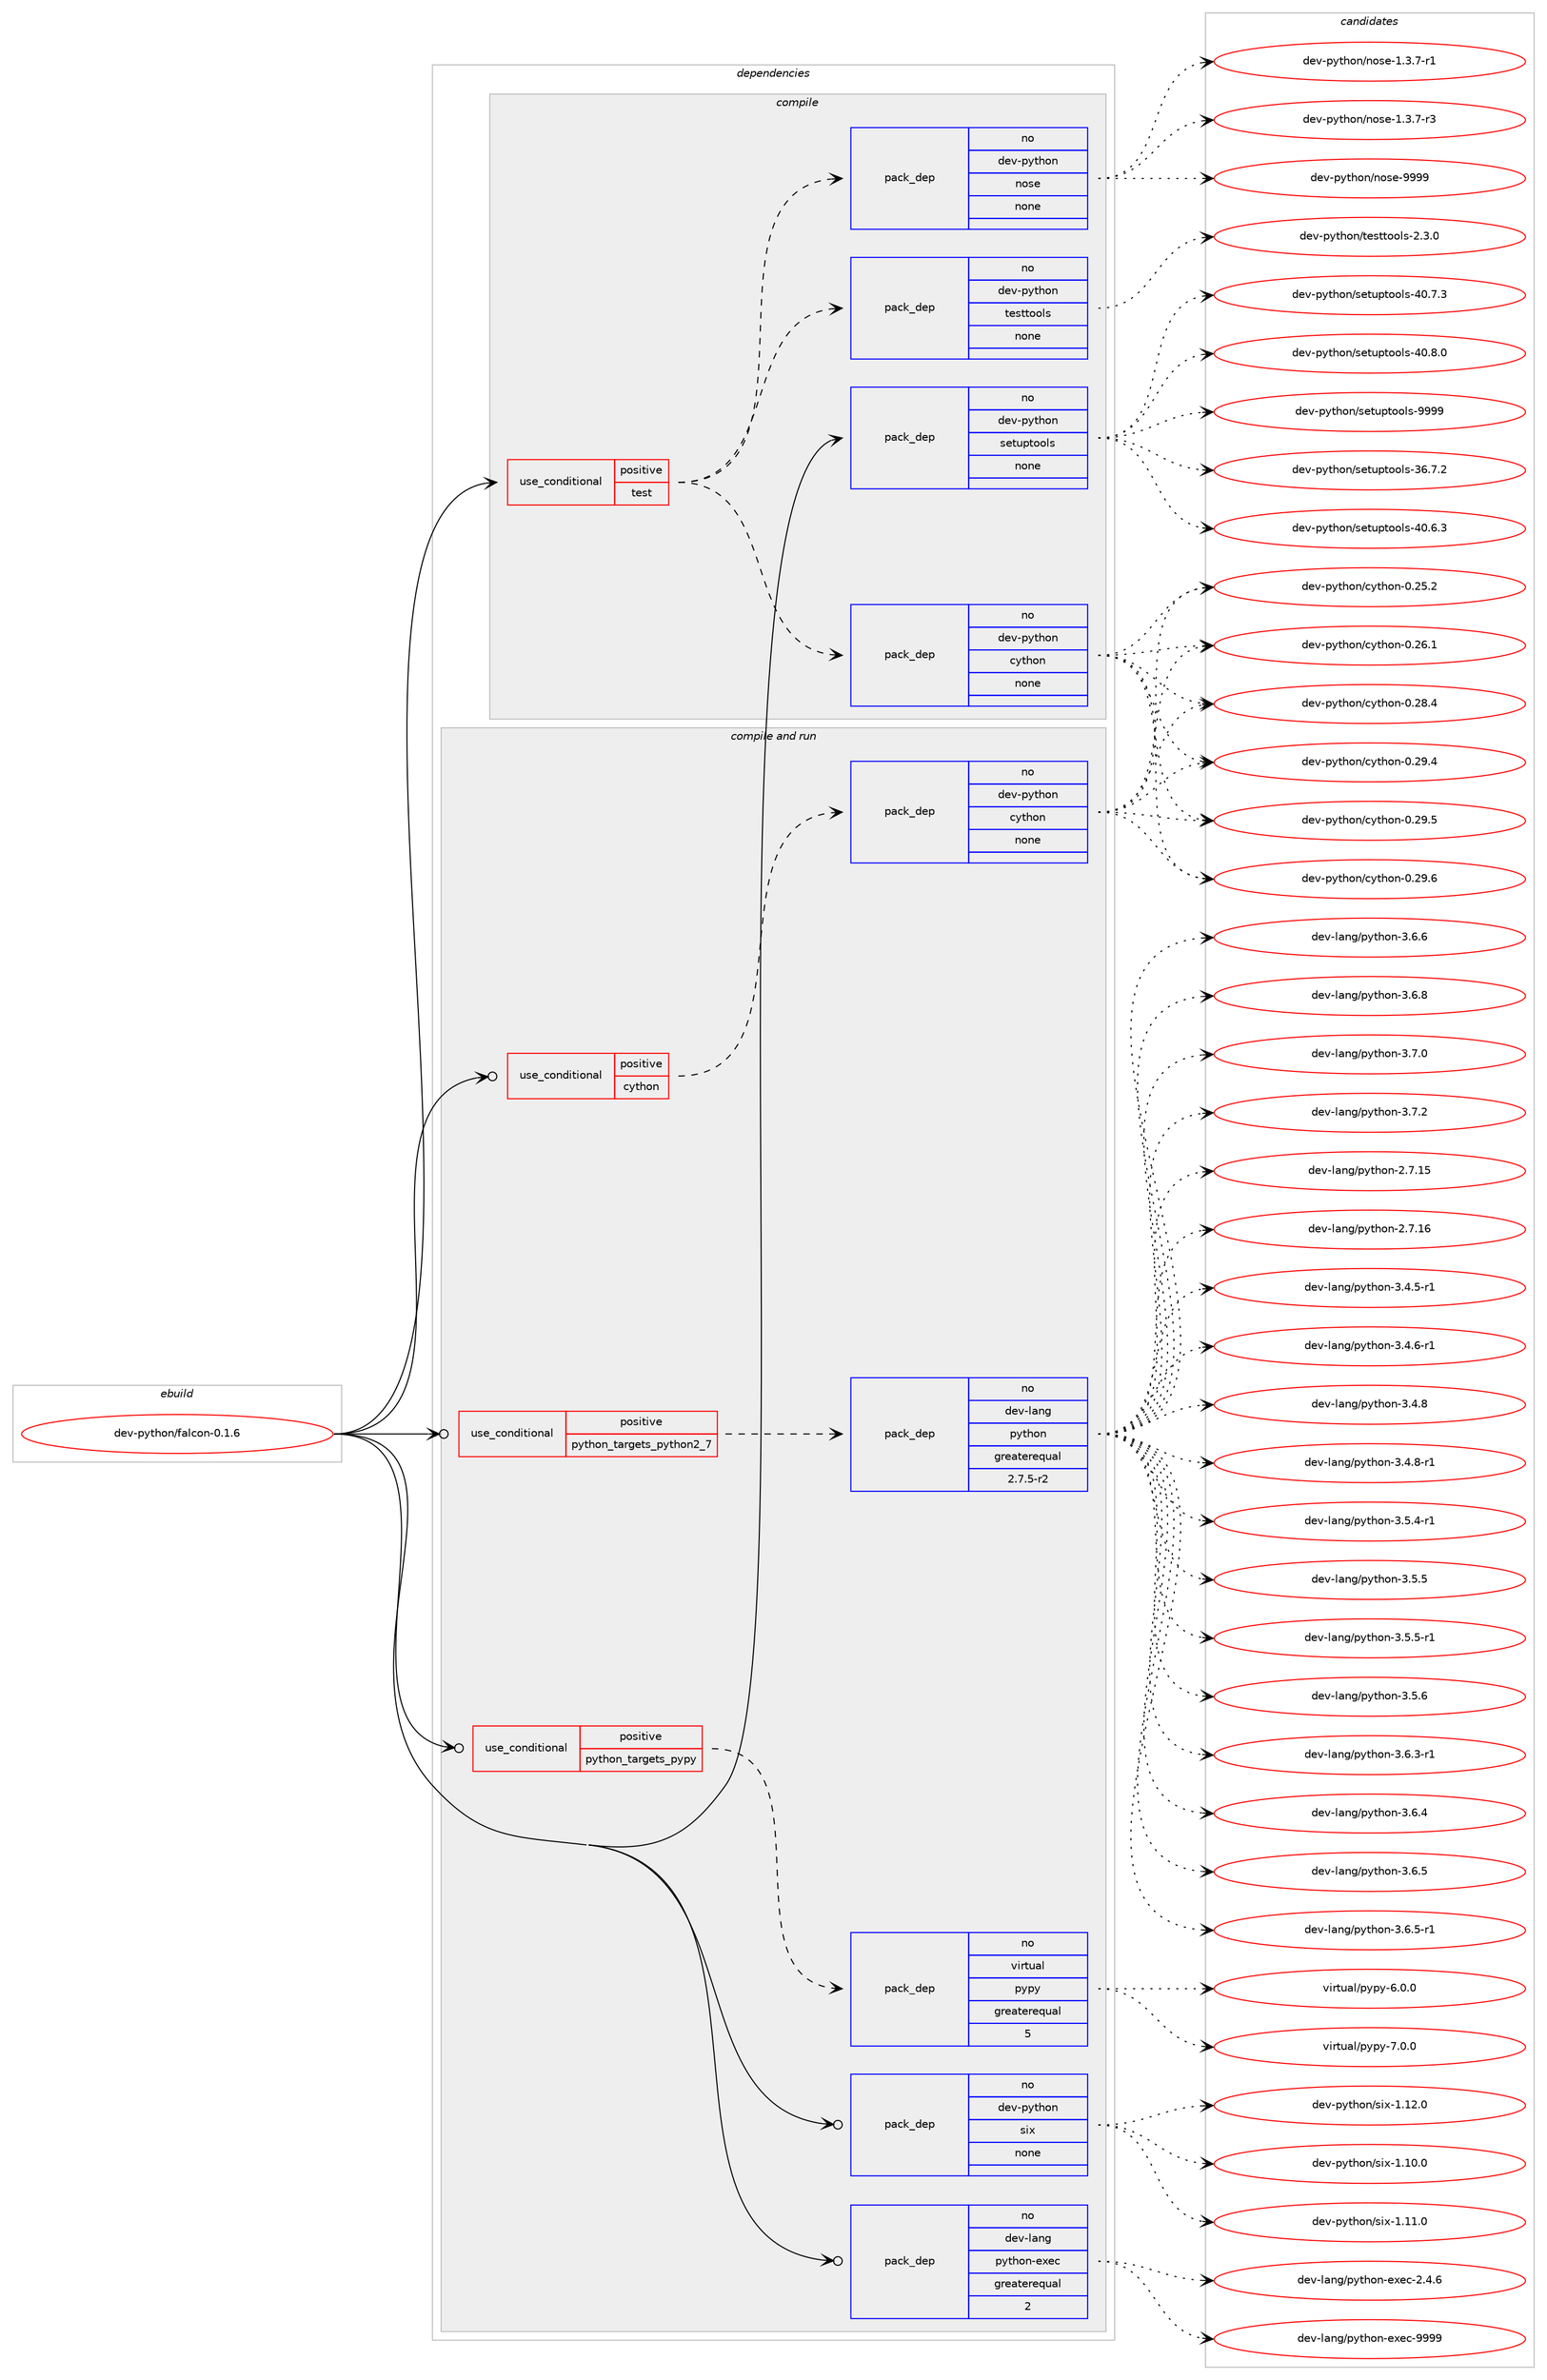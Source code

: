 digraph prolog {

# *************
# Graph options
# *************

newrank=true;
concentrate=true;
compound=true;
graph [rankdir=LR,fontname=Helvetica,fontsize=10,ranksep=1.5];#, ranksep=2.5, nodesep=0.2];
edge  [arrowhead=vee];
node  [fontname=Helvetica,fontsize=10];

# **********
# The ebuild
# **********

subgraph cluster_leftcol {
color=gray;
rank=same;
label=<<i>ebuild</i>>;
id [label="dev-python/falcon-0.1.6", color=red, width=4, href="../dev-python/falcon-0.1.6.svg"];
}

# ****************
# The dependencies
# ****************

subgraph cluster_midcol {
color=gray;
label=<<i>dependencies</i>>;
subgraph cluster_compile {
fillcolor="#eeeeee";
style=filled;
label=<<i>compile</i>>;
subgraph cond374051 {
dependency1408435 [label=<<TABLE BORDER="0" CELLBORDER="1" CELLSPACING="0" CELLPADDING="4"><TR><TD ROWSPAN="3" CELLPADDING="10">use_conditional</TD></TR><TR><TD>positive</TD></TR><TR><TD>test</TD></TR></TABLE>>, shape=none, color=red];
subgraph pack1011125 {
dependency1408436 [label=<<TABLE BORDER="0" CELLBORDER="1" CELLSPACING="0" CELLPADDING="4" WIDTH="220"><TR><TD ROWSPAN="6" CELLPADDING="30">pack_dep</TD></TR><TR><TD WIDTH="110">no</TD></TR><TR><TD>dev-python</TD></TR><TR><TD>cython</TD></TR><TR><TD>none</TD></TR><TR><TD></TD></TR></TABLE>>, shape=none, color=blue];
}
dependency1408435:e -> dependency1408436:w [weight=20,style="dashed",arrowhead="vee"];
subgraph pack1011126 {
dependency1408437 [label=<<TABLE BORDER="0" CELLBORDER="1" CELLSPACING="0" CELLPADDING="4" WIDTH="220"><TR><TD ROWSPAN="6" CELLPADDING="30">pack_dep</TD></TR><TR><TD WIDTH="110">no</TD></TR><TR><TD>dev-python</TD></TR><TR><TD>nose</TD></TR><TR><TD>none</TD></TR><TR><TD></TD></TR></TABLE>>, shape=none, color=blue];
}
dependency1408435:e -> dependency1408437:w [weight=20,style="dashed",arrowhead="vee"];
subgraph pack1011127 {
dependency1408438 [label=<<TABLE BORDER="0" CELLBORDER="1" CELLSPACING="0" CELLPADDING="4" WIDTH="220"><TR><TD ROWSPAN="6" CELLPADDING="30">pack_dep</TD></TR><TR><TD WIDTH="110">no</TD></TR><TR><TD>dev-python</TD></TR><TR><TD>testtools</TD></TR><TR><TD>none</TD></TR><TR><TD></TD></TR></TABLE>>, shape=none, color=blue];
}
dependency1408435:e -> dependency1408438:w [weight=20,style="dashed",arrowhead="vee"];
}
id:e -> dependency1408435:w [weight=20,style="solid",arrowhead="vee"];
subgraph pack1011128 {
dependency1408439 [label=<<TABLE BORDER="0" CELLBORDER="1" CELLSPACING="0" CELLPADDING="4" WIDTH="220"><TR><TD ROWSPAN="6" CELLPADDING="30">pack_dep</TD></TR><TR><TD WIDTH="110">no</TD></TR><TR><TD>dev-python</TD></TR><TR><TD>setuptools</TD></TR><TR><TD>none</TD></TR><TR><TD></TD></TR></TABLE>>, shape=none, color=blue];
}
id:e -> dependency1408439:w [weight=20,style="solid",arrowhead="vee"];
}
subgraph cluster_compileandrun {
fillcolor="#eeeeee";
style=filled;
label=<<i>compile and run</i>>;
subgraph cond374052 {
dependency1408440 [label=<<TABLE BORDER="0" CELLBORDER="1" CELLSPACING="0" CELLPADDING="4"><TR><TD ROWSPAN="3" CELLPADDING="10">use_conditional</TD></TR><TR><TD>positive</TD></TR><TR><TD>cython</TD></TR></TABLE>>, shape=none, color=red];
subgraph pack1011129 {
dependency1408441 [label=<<TABLE BORDER="0" CELLBORDER="1" CELLSPACING="0" CELLPADDING="4" WIDTH="220"><TR><TD ROWSPAN="6" CELLPADDING="30">pack_dep</TD></TR><TR><TD WIDTH="110">no</TD></TR><TR><TD>dev-python</TD></TR><TR><TD>cython</TD></TR><TR><TD>none</TD></TR><TR><TD></TD></TR></TABLE>>, shape=none, color=blue];
}
dependency1408440:e -> dependency1408441:w [weight=20,style="dashed",arrowhead="vee"];
}
id:e -> dependency1408440:w [weight=20,style="solid",arrowhead="odotvee"];
subgraph cond374053 {
dependency1408442 [label=<<TABLE BORDER="0" CELLBORDER="1" CELLSPACING="0" CELLPADDING="4"><TR><TD ROWSPAN="3" CELLPADDING="10">use_conditional</TD></TR><TR><TD>positive</TD></TR><TR><TD>python_targets_pypy</TD></TR></TABLE>>, shape=none, color=red];
subgraph pack1011130 {
dependency1408443 [label=<<TABLE BORDER="0" CELLBORDER="1" CELLSPACING="0" CELLPADDING="4" WIDTH="220"><TR><TD ROWSPAN="6" CELLPADDING="30">pack_dep</TD></TR><TR><TD WIDTH="110">no</TD></TR><TR><TD>virtual</TD></TR><TR><TD>pypy</TD></TR><TR><TD>greaterequal</TD></TR><TR><TD>5</TD></TR></TABLE>>, shape=none, color=blue];
}
dependency1408442:e -> dependency1408443:w [weight=20,style="dashed",arrowhead="vee"];
}
id:e -> dependency1408442:w [weight=20,style="solid",arrowhead="odotvee"];
subgraph cond374054 {
dependency1408444 [label=<<TABLE BORDER="0" CELLBORDER="1" CELLSPACING="0" CELLPADDING="4"><TR><TD ROWSPAN="3" CELLPADDING="10">use_conditional</TD></TR><TR><TD>positive</TD></TR><TR><TD>python_targets_python2_7</TD></TR></TABLE>>, shape=none, color=red];
subgraph pack1011131 {
dependency1408445 [label=<<TABLE BORDER="0" CELLBORDER="1" CELLSPACING="0" CELLPADDING="4" WIDTH="220"><TR><TD ROWSPAN="6" CELLPADDING="30">pack_dep</TD></TR><TR><TD WIDTH="110">no</TD></TR><TR><TD>dev-lang</TD></TR><TR><TD>python</TD></TR><TR><TD>greaterequal</TD></TR><TR><TD>2.7.5-r2</TD></TR></TABLE>>, shape=none, color=blue];
}
dependency1408444:e -> dependency1408445:w [weight=20,style="dashed",arrowhead="vee"];
}
id:e -> dependency1408444:w [weight=20,style="solid",arrowhead="odotvee"];
subgraph pack1011132 {
dependency1408446 [label=<<TABLE BORDER="0" CELLBORDER="1" CELLSPACING="0" CELLPADDING="4" WIDTH="220"><TR><TD ROWSPAN="6" CELLPADDING="30">pack_dep</TD></TR><TR><TD WIDTH="110">no</TD></TR><TR><TD>dev-lang</TD></TR><TR><TD>python-exec</TD></TR><TR><TD>greaterequal</TD></TR><TR><TD>2</TD></TR></TABLE>>, shape=none, color=blue];
}
id:e -> dependency1408446:w [weight=20,style="solid",arrowhead="odotvee"];
subgraph pack1011133 {
dependency1408447 [label=<<TABLE BORDER="0" CELLBORDER="1" CELLSPACING="0" CELLPADDING="4" WIDTH="220"><TR><TD ROWSPAN="6" CELLPADDING="30">pack_dep</TD></TR><TR><TD WIDTH="110">no</TD></TR><TR><TD>dev-python</TD></TR><TR><TD>six</TD></TR><TR><TD>none</TD></TR><TR><TD></TD></TR></TABLE>>, shape=none, color=blue];
}
id:e -> dependency1408447:w [weight=20,style="solid",arrowhead="odotvee"];
}
subgraph cluster_run {
fillcolor="#eeeeee";
style=filled;
label=<<i>run</i>>;
}
}

# **************
# The candidates
# **************

subgraph cluster_choices {
rank=same;
color=gray;
label=<<i>candidates</i>>;

subgraph choice1011125 {
color=black;
nodesep=1;
choice10010111845112121116104111110479912111610411111045484650534650 [label="dev-python/cython-0.25.2", color=red, width=4,href="../dev-python/cython-0.25.2.svg"];
choice10010111845112121116104111110479912111610411111045484650544649 [label="dev-python/cython-0.26.1", color=red, width=4,href="../dev-python/cython-0.26.1.svg"];
choice10010111845112121116104111110479912111610411111045484650564652 [label="dev-python/cython-0.28.4", color=red, width=4,href="../dev-python/cython-0.28.4.svg"];
choice10010111845112121116104111110479912111610411111045484650574652 [label="dev-python/cython-0.29.4", color=red, width=4,href="../dev-python/cython-0.29.4.svg"];
choice10010111845112121116104111110479912111610411111045484650574653 [label="dev-python/cython-0.29.5", color=red, width=4,href="../dev-python/cython-0.29.5.svg"];
choice10010111845112121116104111110479912111610411111045484650574654 [label="dev-python/cython-0.29.6", color=red, width=4,href="../dev-python/cython-0.29.6.svg"];
dependency1408436:e -> choice10010111845112121116104111110479912111610411111045484650534650:w [style=dotted,weight="100"];
dependency1408436:e -> choice10010111845112121116104111110479912111610411111045484650544649:w [style=dotted,weight="100"];
dependency1408436:e -> choice10010111845112121116104111110479912111610411111045484650564652:w [style=dotted,weight="100"];
dependency1408436:e -> choice10010111845112121116104111110479912111610411111045484650574652:w [style=dotted,weight="100"];
dependency1408436:e -> choice10010111845112121116104111110479912111610411111045484650574653:w [style=dotted,weight="100"];
dependency1408436:e -> choice10010111845112121116104111110479912111610411111045484650574654:w [style=dotted,weight="100"];
}
subgraph choice1011126 {
color=black;
nodesep=1;
choice10010111845112121116104111110471101111151014549465146554511449 [label="dev-python/nose-1.3.7-r1", color=red, width=4,href="../dev-python/nose-1.3.7-r1.svg"];
choice10010111845112121116104111110471101111151014549465146554511451 [label="dev-python/nose-1.3.7-r3", color=red, width=4,href="../dev-python/nose-1.3.7-r3.svg"];
choice10010111845112121116104111110471101111151014557575757 [label="dev-python/nose-9999", color=red, width=4,href="../dev-python/nose-9999.svg"];
dependency1408437:e -> choice10010111845112121116104111110471101111151014549465146554511449:w [style=dotted,weight="100"];
dependency1408437:e -> choice10010111845112121116104111110471101111151014549465146554511451:w [style=dotted,weight="100"];
dependency1408437:e -> choice10010111845112121116104111110471101111151014557575757:w [style=dotted,weight="100"];
}
subgraph choice1011127 {
color=black;
nodesep=1;
choice1001011184511212111610411111047116101115116116111111108115455046514648 [label="dev-python/testtools-2.3.0", color=red, width=4,href="../dev-python/testtools-2.3.0.svg"];
dependency1408438:e -> choice1001011184511212111610411111047116101115116116111111108115455046514648:w [style=dotted,weight="100"];
}
subgraph choice1011128 {
color=black;
nodesep=1;
choice100101118451121211161041111104711510111611711211611111110811545515446554650 [label="dev-python/setuptools-36.7.2", color=red, width=4,href="../dev-python/setuptools-36.7.2.svg"];
choice100101118451121211161041111104711510111611711211611111110811545524846544651 [label="dev-python/setuptools-40.6.3", color=red, width=4,href="../dev-python/setuptools-40.6.3.svg"];
choice100101118451121211161041111104711510111611711211611111110811545524846554651 [label="dev-python/setuptools-40.7.3", color=red, width=4,href="../dev-python/setuptools-40.7.3.svg"];
choice100101118451121211161041111104711510111611711211611111110811545524846564648 [label="dev-python/setuptools-40.8.0", color=red, width=4,href="../dev-python/setuptools-40.8.0.svg"];
choice10010111845112121116104111110471151011161171121161111111081154557575757 [label="dev-python/setuptools-9999", color=red, width=4,href="../dev-python/setuptools-9999.svg"];
dependency1408439:e -> choice100101118451121211161041111104711510111611711211611111110811545515446554650:w [style=dotted,weight="100"];
dependency1408439:e -> choice100101118451121211161041111104711510111611711211611111110811545524846544651:w [style=dotted,weight="100"];
dependency1408439:e -> choice100101118451121211161041111104711510111611711211611111110811545524846554651:w [style=dotted,weight="100"];
dependency1408439:e -> choice100101118451121211161041111104711510111611711211611111110811545524846564648:w [style=dotted,weight="100"];
dependency1408439:e -> choice10010111845112121116104111110471151011161171121161111111081154557575757:w [style=dotted,weight="100"];
}
subgraph choice1011129 {
color=black;
nodesep=1;
choice10010111845112121116104111110479912111610411111045484650534650 [label="dev-python/cython-0.25.2", color=red, width=4,href="../dev-python/cython-0.25.2.svg"];
choice10010111845112121116104111110479912111610411111045484650544649 [label="dev-python/cython-0.26.1", color=red, width=4,href="../dev-python/cython-0.26.1.svg"];
choice10010111845112121116104111110479912111610411111045484650564652 [label="dev-python/cython-0.28.4", color=red, width=4,href="../dev-python/cython-0.28.4.svg"];
choice10010111845112121116104111110479912111610411111045484650574652 [label="dev-python/cython-0.29.4", color=red, width=4,href="../dev-python/cython-0.29.4.svg"];
choice10010111845112121116104111110479912111610411111045484650574653 [label="dev-python/cython-0.29.5", color=red, width=4,href="../dev-python/cython-0.29.5.svg"];
choice10010111845112121116104111110479912111610411111045484650574654 [label="dev-python/cython-0.29.6", color=red, width=4,href="../dev-python/cython-0.29.6.svg"];
dependency1408441:e -> choice10010111845112121116104111110479912111610411111045484650534650:w [style=dotted,weight="100"];
dependency1408441:e -> choice10010111845112121116104111110479912111610411111045484650544649:w [style=dotted,weight="100"];
dependency1408441:e -> choice10010111845112121116104111110479912111610411111045484650564652:w [style=dotted,weight="100"];
dependency1408441:e -> choice10010111845112121116104111110479912111610411111045484650574652:w [style=dotted,weight="100"];
dependency1408441:e -> choice10010111845112121116104111110479912111610411111045484650574653:w [style=dotted,weight="100"];
dependency1408441:e -> choice10010111845112121116104111110479912111610411111045484650574654:w [style=dotted,weight="100"];
}
subgraph choice1011130 {
color=black;
nodesep=1;
choice1181051141161179710847112121112121455446484648 [label="virtual/pypy-6.0.0", color=red, width=4,href="../virtual/pypy-6.0.0.svg"];
choice1181051141161179710847112121112121455546484648 [label="virtual/pypy-7.0.0", color=red, width=4,href="../virtual/pypy-7.0.0.svg"];
dependency1408443:e -> choice1181051141161179710847112121112121455446484648:w [style=dotted,weight="100"];
dependency1408443:e -> choice1181051141161179710847112121112121455546484648:w [style=dotted,weight="100"];
}
subgraph choice1011131 {
color=black;
nodesep=1;
choice10010111845108971101034711212111610411111045504655464953 [label="dev-lang/python-2.7.15", color=red, width=4,href="../dev-lang/python-2.7.15.svg"];
choice10010111845108971101034711212111610411111045504655464954 [label="dev-lang/python-2.7.16", color=red, width=4,href="../dev-lang/python-2.7.16.svg"];
choice1001011184510897110103471121211161041111104551465246534511449 [label="dev-lang/python-3.4.5-r1", color=red, width=4,href="../dev-lang/python-3.4.5-r1.svg"];
choice1001011184510897110103471121211161041111104551465246544511449 [label="dev-lang/python-3.4.6-r1", color=red, width=4,href="../dev-lang/python-3.4.6-r1.svg"];
choice100101118451089711010347112121116104111110455146524656 [label="dev-lang/python-3.4.8", color=red, width=4,href="../dev-lang/python-3.4.8.svg"];
choice1001011184510897110103471121211161041111104551465246564511449 [label="dev-lang/python-3.4.8-r1", color=red, width=4,href="../dev-lang/python-3.4.8-r1.svg"];
choice1001011184510897110103471121211161041111104551465346524511449 [label="dev-lang/python-3.5.4-r1", color=red, width=4,href="../dev-lang/python-3.5.4-r1.svg"];
choice100101118451089711010347112121116104111110455146534653 [label="dev-lang/python-3.5.5", color=red, width=4,href="../dev-lang/python-3.5.5.svg"];
choice1001011184510897110103471121211161041111104551465346534511449 [label="dev-lang/python-3.5.5-r1", color=red, width=4,href="../dev-lang/python-3.5.5-r1.svg"];
choice100101118451089711010347112121116104111110455146534654 [label="dev-lang/python-3.5.6", color=red, width=4,href="../dev-lang/python-3.5.6.svg"];
choice1001011184510897110103471121211161041111104551465446514511449 [label="dev-lang/python-3.6.3-r1", color=red, width=4,href="../dev-lang/python-3.6.3-r1.svg"];
choice100101118451089711010347112121116104111110455146544652 [label="dev-lang/python-3.6.4", color=red, width=4,href="../dev-lang/python-3.6.4.svg"];
choice100101118451089711010347112121116104111110455146544653 [label="dev-lang/python-3.6.5", color=red, width=4,href="../dev-lang/python-3.6.5.svg"];
choice1001011184510897110103471121211161041111104551465446534511449 [label="dev-lang/python-3.6.5-r1", color=red, width=4,href="../dev-lang/python-3.6.5-r1.svg"];
choice100101118451089711010347112121116104111110455146544654 [label="dev-lang/python-3.6.6", color=red, width=4,href="../dev-lang/python-3.6.6.svg"];
choice100101118451089711010347112121116104111110455146544656 [label="dev-lang/python-3.6.8", color=red, width=4,href="../dev-lang/python-3.6.8.svg"];
choice100101118451089711010347112121116104111110455146554648 [label="dev-lang/python-3.7.0", color=red, width=4,href="../dev-lang/python-3.7.0.svg"];
choice100101118451089711010347112121116104111110455146554650 [label="dev-lang/python-3.7.2", color=red, width=4,href="../dev-lang/python-3.7.2.svg"];
dependency1408445:e -> choice10010111845108971101034711212111610411111045504655464953:w [style=dotted,weight="100"];
dependency1408445:e -> choice10010111845108971101034711212111610411111045504655464954:w [style=dotted,weight="100"];
dependency1408445:e -> choice1001011184510897110103471121211161041111104551465246534511449:w [style=dotted,weight="100"];
dependency1408445:e -> choice1001011184510897110103471121211161041111104551465246544511449:w [style=dotted,weight="100"];
dependency1408445:e -> choice100101118451089711010347112121116104111110455146524656:w [style=dotted,weight="100"];
dependency1408445:e -> choice1001011184510897110103471121211161041111104551465246564511449:w [style=dotted,weight="100"];
dependency1408445:e -> choice1001011184510897110103471121211161041111104551465346524511449:w [style=dotted,weight="100"];
dependency1408445:e -> choice100101118451089711010347112121116104111110455146534653:w [style=dotted,weight="100"];
dependency1408445:e -> choice1001011184510897110103471121211161041111104551465346534511449:w [style=dotted,weight="100"];
dependency1408445:e -> choice100101118451089711010347112121116104111110455146534654:w [style=dotted,weight="100"];
dependency1408445:e -> choice1001011184510897110103471121211161041111104551465446514511449:w [style=dotted,weight="100"];
dependency1408445:e -> choice100101118451089711010347112121116104111110455146544652:w [style=dotted,weight="100"];
dependency1408445:e -> choice100101118451089711010347112121116104111110455146544653:w [style=dotted,weight="100"];
dependency1408445:e -> choice1001011184510897110103471121211161041111104551465446534511449:w [style=dotted,weight="100"];
dependency1408445:e -> choice100101118451089711010347112121116104111110455146544654:w [style=dotted,weight="100"];
dependency1408445:e -> choice100101118451089711010347112121116104111110455146544656:w [style=dotted,weight="100"];
dependency1408445:e -> choice100101118451089711010347112121116104111110455146554648:w [style=dotted,weight="100"];
dependency1408445:e -> choice100101118451089711010347112121116104111110455146554650:w [style=dotted,weight="100"];
}
subgraph choice1011132 {
color=black;
nodesep=1;
choice1001011184510897110103471121211161041111104510112010199455046524654 [label="dev-lang/python-exec-2.4.6", color=red, width=4,href="../dev-lang/python-exec-2.4.6.svg"];
choice10010111845108971101034711212111610411111045101120101994557575757 [label="dev-lang/python-exec-9999", color=red, width=4,href="../dev-lang/python-exec-9999.svg"];
dependency1408446:e -> choice1001011184510897110103471121211161041111104510112010199455046524654:w [style=dotted,weight="100"];
dependency1408446:e -> choice10010111845108971101034711212111610411111045101120101994557575757:w [style=dotted,weight="100"];
}
subgraph choice1011133 {
color=black;
nodesep=1;
choice100101118451121211161041111104711510512045494649484648 [label="dev-python/six-1.10.0", color=red, width=4,href="../dev-python/six-1.10.0.svg"];
choice100101118451121211161041111104711510512045494649494648 [label="dev-python/six-1.11.0", color=red, width=4,href="../dev-python/six-1.11.0.svg"];
choice100101118451121211161041111104711510512045494649504648 [label="dev-python/six-1.12.0", color=red, width=4,href="../dev-python/six-1.12.0.svg"];
dependency1408447:e -> choice100101118451121211161041111104711510512045494649484648:w [style=dotted,weight="100"];
dependency1408447:e -> choice100101118451121211161041111104711510512045494649494648:w [style=dotted,weight="100"];
dependency1408447:e -> choice100101118451121211161041111104711510512045494649504648:w [style=dotted,weight="100"];
}
}

}
